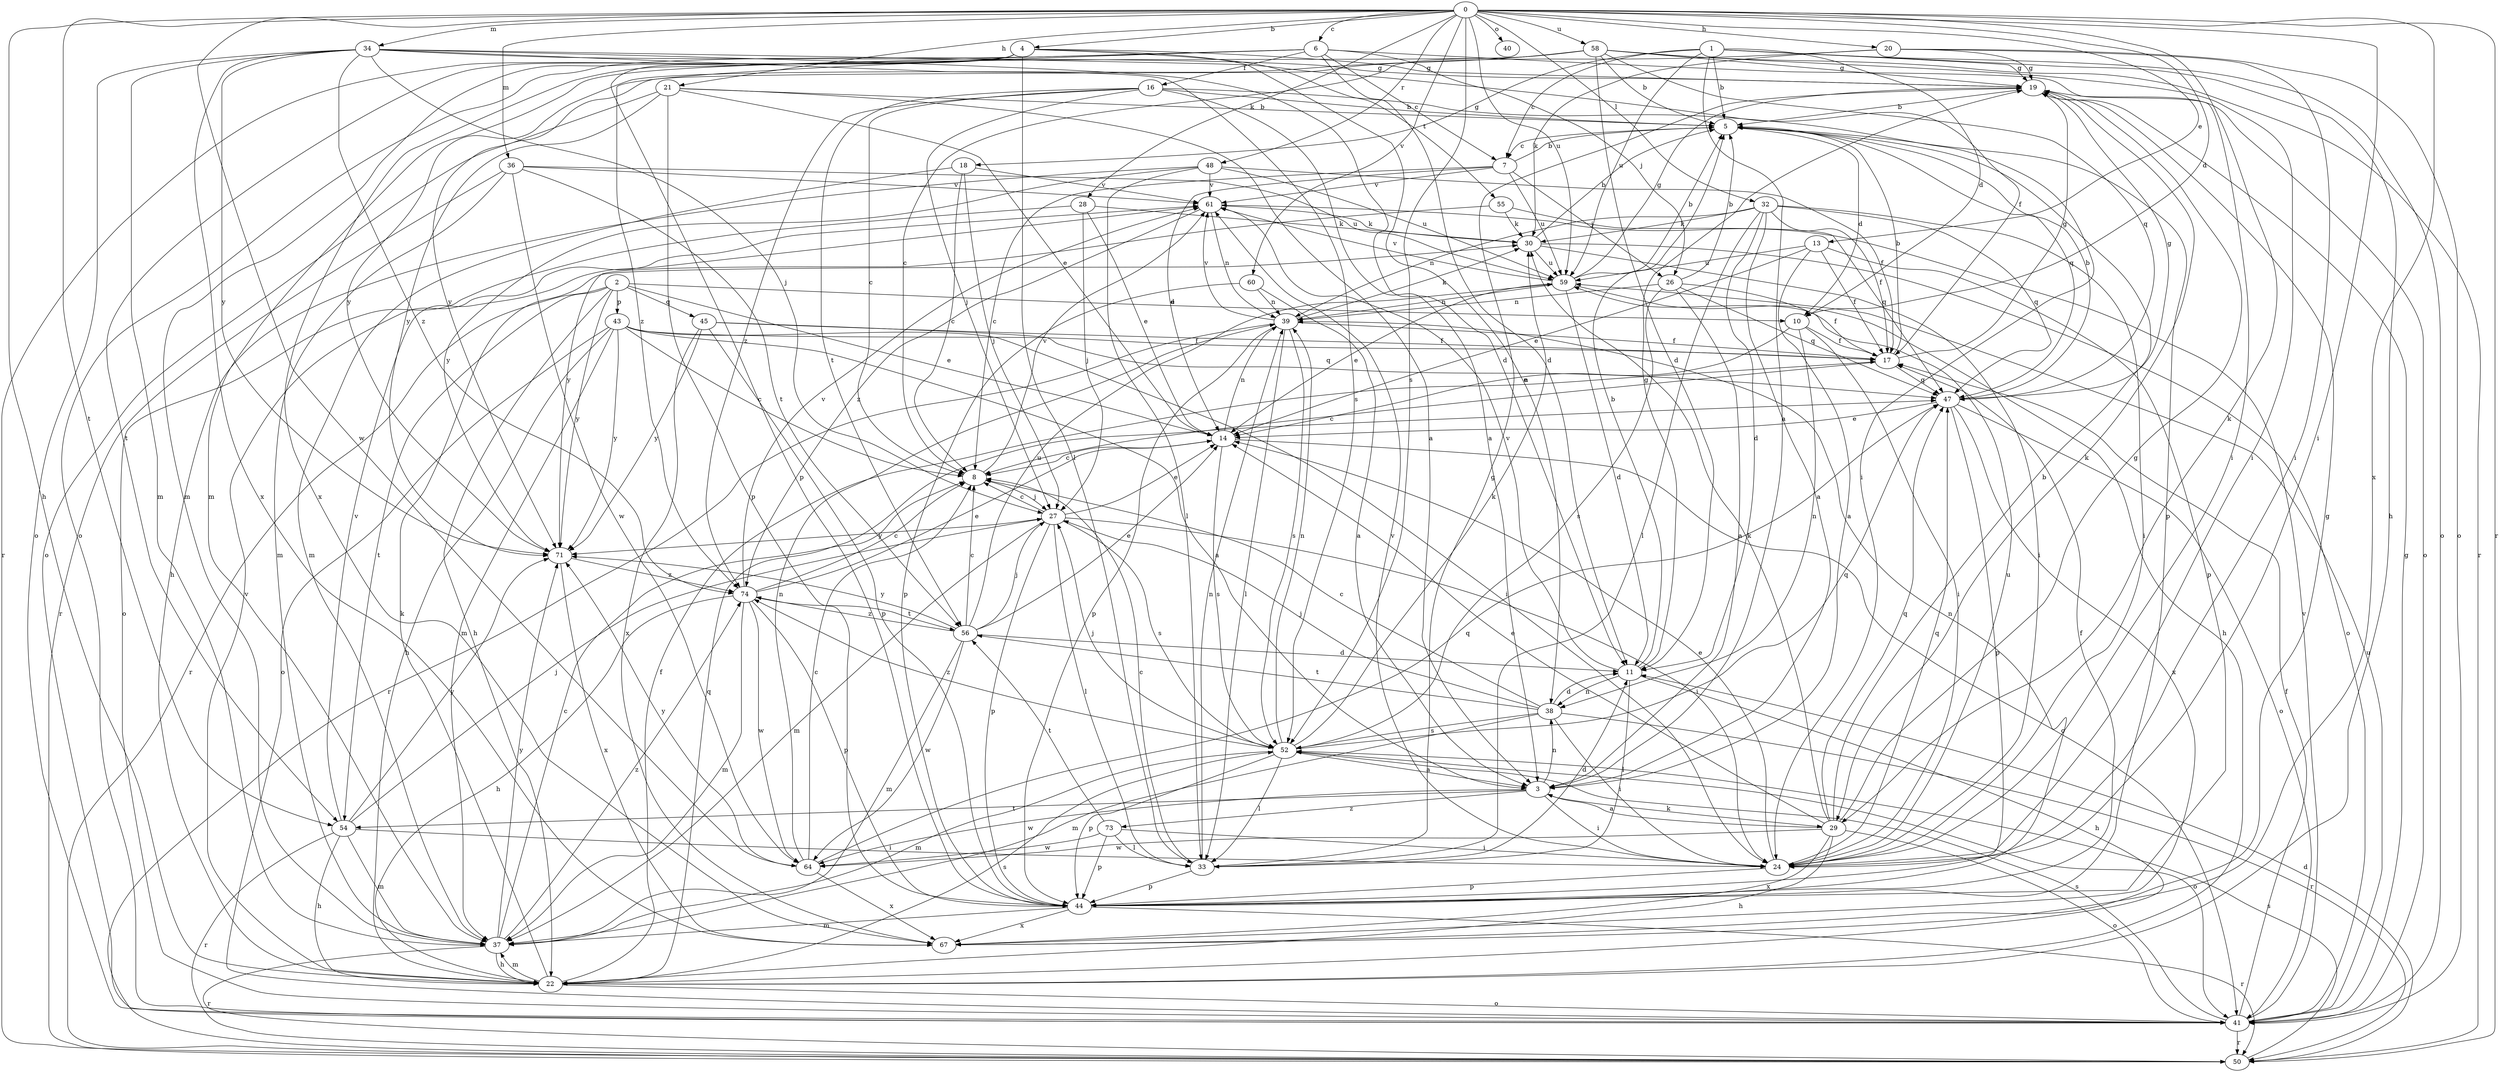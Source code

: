 strict digraph  {
0;
1;
2;
3;
4;
5;
6;
7;
8;
10;
11;
13;
14;
16;
17;
18;
19;
20;
21;
22;
24;
26;
27;
28;
29;
30;
32;
33;
34;
36;
37;
38;
39;
40;
41;
43;
44;
45;
47;
48;
50;
52;
54;
55;
56;
58;
59;
60;
61;
64;
67;
71;
73;
74;
0 -> 4  [label=b];
0 -> 6  [label=c];
0 -> 10  [label=d];
0 -> 13  [label=e];
0 -> 20  [label=h];
0 -> 21  [label=h];
0 -> 22  [label=h];
0 -> 24  [label=i];
0 -> 28  [label=k];
0 -> 29  [label=k];
0 -> 32  [label=l];
0 -> 34  [label=m];
0 -> 36  [label=m];
0 -> 40  [label=o];
0 -> 48  [label=r];
0 -> 50  [label=r];
0 -> 52  [label=s];
0 -> 54  [label=t];
0 -> 58  [label=u];
0 -> 59  [label=u];
0 -> 60  [label=v];
0 -> 64  [label=w];
0 -> 67  [label=x];
1 -> 3  [label=a];
1 -> 5  [label=b];
1 -> 7  [label=c];
1 -> 10  [label=d];
1 -> 18  [label=g];
1 -> 19  [label=g];
1 -> 22  [label=h];
1 -> 41  [label=o];
1 -> 59  [label=u];
2 -> 10  [label=d];
2 -> 14  [label=e];
2 -> 22  [label=h];
2 -> 43  [label=p];
2 -> 45  [label=q];
2 -> 50  [label=r];
2 -> 54  [label=t];
2 -> 71  [label=y];
3 -> 24  [label=i];
3 -> 29  [label=k];
3 -> 38  [label=n];
3 -> 54  [label=t];
3 -> 64  [label=w];
3 -> 73  [label=z];
4 -> 19  [label=g];
4 -> 33  [label=l];
4 -> 37  [label=m];
4 -> 38  [label=n];
4 -> 44  [label=p];
4 -> 50  [label=r];
4 -> 54  [label=t];
4 -> 55  [label=t];
5 -> 7  [label=c];
5 -> 10  [label=d];
5 -> 44  [label=p];
5 -> 47  [label=q];
6 -> 7  [label=c];
6 -> 11  [label=d];
6 -> 16  [label=f];
6 -> 24  [label=i];
6 -> 26  [label=j];
6 -> 41  [label=o];
6 -> 67  [label=x];
6 -> 74  [label=z];
7 -> 5  [label=b];
7 -> 8  [label=c];
7 -> 14  [label=e];
7 -> 26  [label=j];
7 -> 59  [label=u];
7 -> 61  [label=v];
8 -> 27  [label=j];
8 -> 61  [label=v];
10 -> 14  [label=e];
10 -> 17  [label=f];
10 -> 24  [label=i];
10 -> 38  [label=n];
11 -> 5  [label=b];
11 -> 19  [label=g];
11 -> 22  [label=h];
11 -> 33  [label=l];
11 -> 38  [label=n];
11 -> 61  [label=v];
13 -> 3  [label=a];
13 -> 14  [label=e];
13 -> 17  [label=f];
13 -> 44  [label=p];
13 -> 59  [label=u];
14 -> 8  [label=c];
14 -> 39  [label=n];
14 -> 41  [label=o];
14 -> 52  [label=s];
16 -> 3  [label=a];
16 -> 5  [label=b];
16 -> 8  [label=c];
16 -> 24  [label=i];
16 -> 27  [label=j];
16 -> 56  [label=t];
16 -> 74  [label=z];
17 -> 5  [label=b];
17 -> 8  [label=c];
17 -> 19  [label=g];
17 -> 47  [label=q];
18 -> 8  [label=c];
18 -> 27  [label=j];
18 -> 37  [label=m];
18 -> 61  [label=v];
19 -> 5  [label=b];
19 -> 29  [label=k];
19 -> 41  [label=o];
20 -> 19  [label=g];
20 -> 24  [label=i];
20 -> 30  [label=k];
20 -> 41  [label=o];
20 -> 71  [label=y];
21 -> 3  [label=a];
21 -> 5  [label=b];
21 -> 14  [label=e];
21 -> 41  [label=o];
21 -> 44  [label=p];
21 -> 71  [label=y];
22 -> 17  [label=f];
22 -> 30  [label=k];
22 -> 37  [label=m];
22 -> 41  [label=o];
22 -> 47  [label=q];
22 -> 52  [label=s];
22 -> 61  [label=v];
24 -> 14  [label=e];
24 -> 44  [label=p];
24 -> 47  [label=q];
24 -> 59  [label=u];
24 -> 61  [label=v];
26 -> 3  [label=a];
26 -> 5  [label=b];
26 -> 17  [label=f];
26 -> 39  [label=n];
26 -> 47  [label=q];
26 -> 52  [label=s];
27 -> 8  [label=c];
27 -> 14  [label=e];
27 -> 24  [label=i];
27 -> 33  [label=l];
27 -> 37  [label=m];
27 -> 44  [label=p];
27 -> 52  [label=s];
27 -> 71  [label=y];
28 -> 14  [label=e];
28 -> 27  [label=j];
28 -> 30  [label=k];
28 -> 41  [label=o];
29 -> 3  [label=a];
29 -> 5  [label=b];
29 -> 14  [label=e];
29 -> 19  [label=g];
29 -> 22  [label=h];
29 -> 30  [label=k];
29 -> 41  [label=o];
29 -> 47  [label=q];
29 -> 64  [label=w];
29 -> 67  [label=x];
30 -> 5  [label=b];
30 -> 24  [label=i];
30 -> 41  [label=o];
30 -> 59  [label=u];
32 -> 3  [label=a];
32 -> 11  [label=d];
32 -> 17  [label=f];
32 -> 24  [label=i];
32 -> 30  [label=k];
32 -> 33  [label=l];
32 -> 39  [label=n];
32 -> 47  [label=q];
33 -> 8  [label=c];
33 -> 11  [label=d];
33 -> 19  [label=g];
33 -> 39  [label=n];
33 -> 44  [label=p];
34 -> 11  [label=d];
34 -> 17  [label=f];
34 -> 19  [label=g];
34 -> 27  [label=j];
34 -> 37  [label=m];
34 -> 41  [label=o];
34 -> 52  [label=s];
34 -> 67  [label=x];
34 -> 71  [label=y];
34 -> 74  [label=z];
36 -> 37  [label=m];
36 -> 50  [label=r];
36 -> 56  [label=t];
36 -> 59  [label=u];
36 -> 61  [label=v];
36 -> 64  [label=w];
37 -> 8  [label=c];
37 -> 22  [label=h];
37 -> 50  [label=r];
37 -> 71  [label=y];
37 -> 74  [label=z];
38 -> 8  [label=c];
38 -> 11  [label=d];
38 -> 24  [label=i];
38 -> 27  [label=j];
38 -> 37  [label=m];
38 -> 50  [label=r];
38 -> 52  [label=s];
38 -> 56  [label=t];
39 -> 17  [label=f];
39 -> 30  [label=k];
39 -> 33  [label=l];
39 -> 44  [label=p];
39 -> 50  [label=r];
39 -> 52  [label=s];
39 -> 61  [label=v];
41 -> 17  [label=f];
41 -> 19  [label=g];
41 -> 50  [label=r];
41 -> 52  [label=s];
41 -> 59  [label=u];
41 -> 61  [label=v];
43 -> 3  [label=a];
43 -> 8  [label=c];
43 -> 17  [label=f];
43 -> 22  [label=h];
43 -> 24  [label=i];
43 -> 37  [label=m];
43 -> 41  [label=o];
43 -> 71  [label=y];
44 -> 17  [label=f];
44 -> 37  [label=m];
44 -> 39  [label=n];
44 -> 50  [label=r];
44 -> 67  [label=x];
45 -> 17  [label=f];
45 -> 44  [label=p];
45 -> 47  [label=q];
45 -> 67  [label=x];
45 -> 71  [label=y];
47 -> 5  [label=b];
47 -> 14  [label=e];
47 -> 19  [label=g];
47 -> 41  [label=o];
47 -> 44  [label=p];
47 -> 67  [label=x];
48 -> 17  [label=f];
48 -> 22  [label=h];
48 -> 33  [label=l];
48 -> 59  [label=u];
48 -> 61  [label=v];
48 -> 71  [label=y];
50 -> 11  [label=d];
50 -> 52  [label=s];
52 -> 3  [label=a];
52 -> 27  [label=j];
52 -> 30  [label=k];
52 -> 33  [label=l];
52 -> 37  [label=m];
52 -> 39  [label=n];
52 -> 41  [label=o];
52 -> 44  [label=p];
52 -> 47  [label=q];
52 -> 74  [label=z];
54 -> 22  [label=h];
54 -> 24  [label=i];
54 -> 27  [label=j];
54 -> 37  [label=m];
54 -> 50  [label=r];
54 -> 61  [label=v];
54 -> 71  [label=y];
55 -> 30  [label=k];
55 -> 47  [label=q];
55 -> 71  [label=y];
56 -> 8  [label=c];
56 -> 11  [label=d];
56 -> 14  [label=e];
56 -> 27  [label=j];
56 -> 37  [label=m];
56 -> 59  [label=u];
56 -> 64  [label=w];
56 -> 71  [label=y];
56 -> 74  [label=z];
58 -> 5  [label=b];
58 -> 8  [label=c];
58 -> 11  [label=d];
58 -> 19  [label=g];
58 -> 24  [label=i];
58 -> 37  [label=m];
58 -> 47  [label=q];
58 -> 50  [label=r];
58 -> 71  [label=y];
59 -> 5  [label=b];
59 -> 11  [label=d];
59 -> 14  [label=e];
59 -> 19  [label=g];
59 -> 22  [label=h];
59 -> 39  [label=n];
59 -> 61  [label=v];
60 -> 3  [label=a];
60 -> 39  [label=n];
60 -> 44  [label=p];
61 -> 30  [label=k];
61 -> 39  [label=n];
61 -> 74  [label=z];
64 -> 8  [label=c];
64 -> 39  [label=n];
64 -> 47  [label=q];
64 -> 67  [label=x];
64 -> 71  [label=y];
67 -> 19  [label=g];
71 -> 67  [label=x];
71 -> 74  [label=z];
73 -> 24  [label=i];
73 -> 33  [label=l];
73 -> 44  [label=p];
73 -> 56  [label=t];
73 -> 64  [label=w];
74 -> 8  [label=c];
74 -> 14  [label=e];
74 -> 22  [label=h];
74 -> 37  [label=m];
74 -> 44  [label=p];
74 -> 56  [label=t];
74 -> 61  [label=v];
74 -> 64  [label=w];
}
